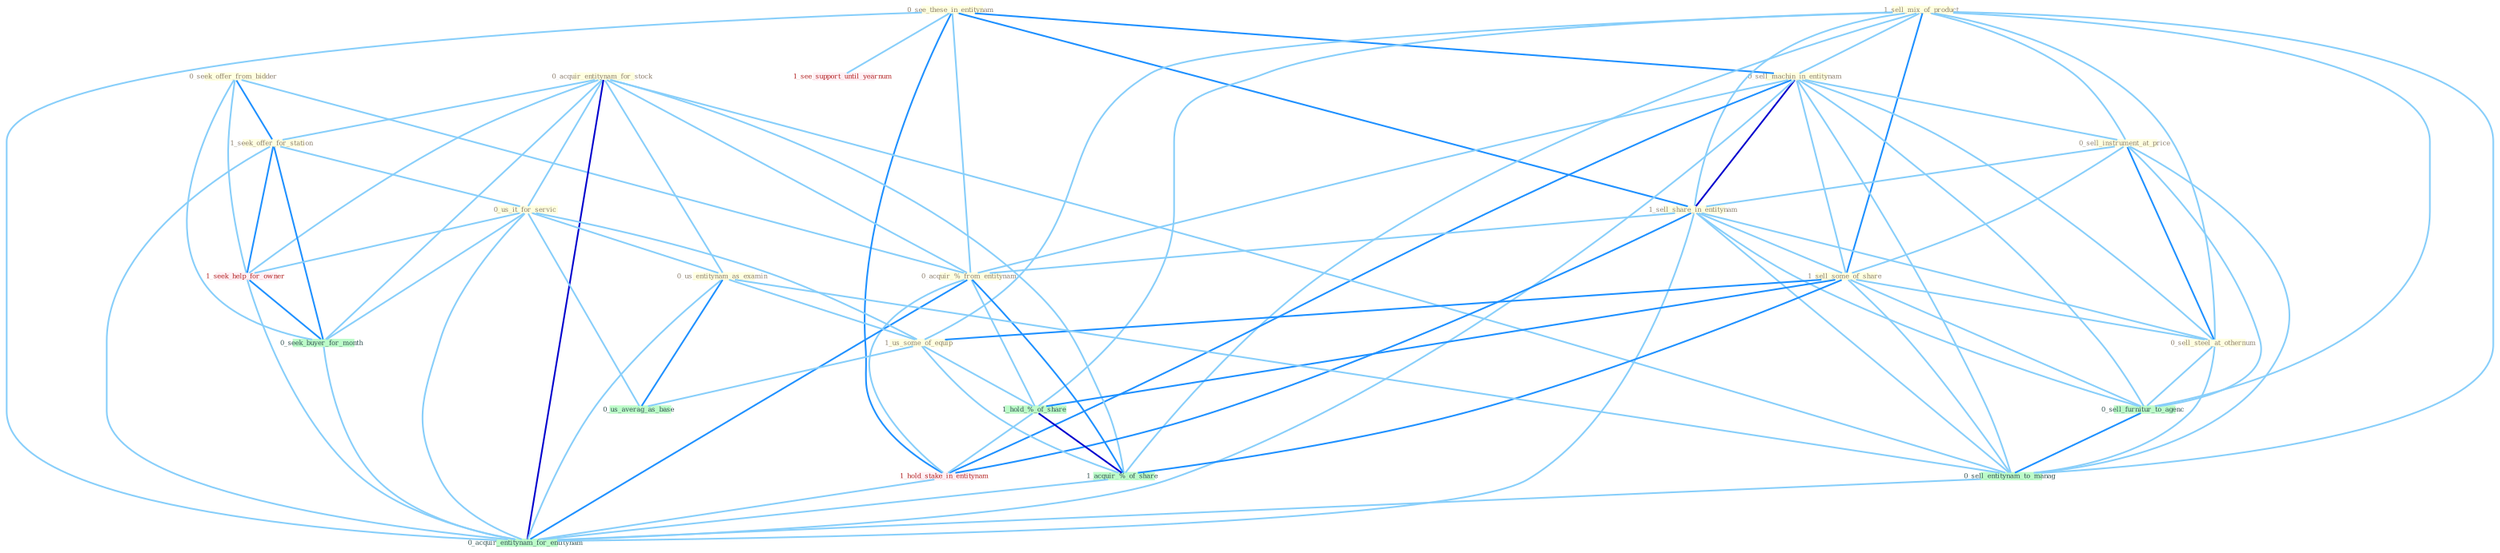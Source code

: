 Graph G{ 
    node
    [shape=polygon,style=filled,width=.5,height=.06,color="#BDFCC9",fixedsize=true,fontsize=4,
    fontcolor="#2f4f4f"];
    {node
    [color="#ffffe0", fontcolor="#8b7d6b"] "0_seek_offer_from_bidder " "0_see_these_in_entitynam " "1_sell_mix_of_product " "0_sell_machin_in_entitynam " "0_acquir_entitynam_for_stock " "1_seek_offer_for_station " "0_sell_instrument_at_price " "1_sell_share_in_entitynam " "0_acquir_%_from_entitynam " "1_sell_some_of_share " "0_us_it_for_servic " "0_sell_steel_at_othernum " "0_us_entitynam_as_examin " "1_us_some_of_equip "}
{node [color="#fff0f5", fontcolor="#b22222"] "1_hold_stake_in_entitynam " "1_seek_help_for_owner " "1_see_support_until_yearnum "}
edge [color="#B0E2FF"];

	"0_seek_offer_from_bidder " -- "1_seek_offer_for_station " [w="2", color="#1e90ff" , len=0.8];
	"0_seek_offer_from_bidder " -- "0_acquir_%_from_entitynam " [w="1", color="#87cefa" ];
	"0_seek_offer_from_bidder " -- "1_seek_help_for_owner " [w="1", color="#87cefa" ];
	"0_seek_offer_from_bidder " -- "0_seek_buyer_for_month " [w="1", color="#87cefa" ];
	"0_see_these_in_entitynam " -- "0_sell_machin_in_entitynam " [w="2", color="#1e90ff" , len=0.8];
	"0_see_these_in_entitynam " -- "1_sell_share_in_entitynam " [w="2", color="#1e90ff" , len=0.8];
	"0_see_these_in_entitynam " -- "0_acquir_%_from_entitynam " [w="1", color="#87cefa" ];
	"0_see_these_in_entitynam " -- "1_hold_stake_in_entitynam " [w="2", color="#1e90ff" , len=0.8];
	"0_see_these_in_entitynam " -- "1_see_support_until_yearnum " [w="1", color="#87cefa" ];
	"0_see_these_in_entitynam " -- "0_acquir_entitynam_for_entitynam " [w="1", color="#87cefa" ];
	"1_sell_mix_of_product " -- "0_sell_machin_in_entitynam " [w="1", color="#87cefa" ];
	"1_sell_mix_of_product " -- "0_sell_instrument_at_price " [w="1", color="#87cefa" ];
	"1_sell_mix_of_product " -- "1_sell_share_in_entitynam " [w="1", color="#87cefa" ];
	"1_sell_mix_of_product " -- "1_sell_some_of_share " [w="2", color="#1e90ff" , len=0.8];
	"1_sell_mix_of_product " -- "0_sell_steel_at_othernum " [w="1", color="#87cefa" ];
	"1_sell_mix_of_product " -- "1_us_some_of_equip " [w="1", color="#87cefa" ];
	"1_sell_mix_of_product " -- "1_hold_%_of_share " [w="1", color="#87cefa" ];
	"1_sell_mix_of_product " -- "1_acquir_%_of_share " [w="1", color="#87cefa" ];
	"1_sell_mix_of_product " -- "0_sell_furnitur_to_agenc " [w="1", color="#87cefa" ];
	"1_sell_mix_of_product " -- "0_sell_entitynam_to_manag " [w="1", color="#87cefa" ];
	"0_sell_machin_in_entitynam " -- "0_sell_instrument_at_price " [w="1", color="#87cefa" ];
	"0_sell_machin_in_entitynam " -- "1_sell_share_in_entitynam " [w="3", color="#0000cd" , len=0.6];
	"0_sell_machin_in_entitynam " -- "0_acquir_%_from_entitynam " [w="1", color="#87cefa" ];
	"0_sell_machin_in_entitynam " -- "1_sell_some_of_share " [w="1", color="#87cefa" ];
	"0_sell_machin_in_entitynam " -- "0_sell_steel_at_othernum " [w="1", color="#87cefa" ];
	"0_sell_machin_in_entitynam " -- "1_hold_stake_in_entitynam " [w="2", color="#1e90ff" , len=0.8];
	"0_sell_machin_in_entitynam " -- "0_sell_furnitur_to_agenc " [w="1", color="#87cefa" ];
	"0_sell_machin_in_entitynam " -- "0_sell_entitynam_to_manag " [w="1", color="#87cefa" ];
	"0_sell_machin_in_entitynam " -- "0_acquir_entitynam_for_entitynam " [w="1", color="#87cefa" ];
	"0_acquir_entitynam_for_stock " -- "1_seek_offer_for_station " [w="1", color="#87cefa" ];
	"0_acquir_entitynam_for_stock " -- "0_acquir_%_from_entitynam " [w="1", color="#87cefa" ];
	"0_acquir_entitynam_for_stock " -- "0_us_it_for_servic " [w="1", color="#87cefa" ];
	"0_acquir_entitynam_for_stock " -- "0_us_entitynam_as_examin " [w="1", color="#87cefa" ];
	"0_acquir_entitynam_for_stock " -- "1_seek_help_for_owner " [w="1", color="#87cefa" ];
	"0_acquir_entitynam_for_stock " -- "0_seek_buyer_for_month " [w="1", color="#87cefa" ];
	"0_acquir_entitynam_for_stock " -- "1_acquir_%_of_share " [w="1", color="#87cefa" ];
	"0_acquir_entitynam_for_stock " -- "0_sell_entitynam_to_manag " [w="1", color="#87cefa" ];
	"0_acquir_entitynam_for_stock " -- "0_acquir_entitynam_for_entitynam " [w="3", color="#0000cd" , len=0.6];
	"1_seek_offer_for_station " -- "0_us_it_for_servic " [w="1", color="#87cefa" ];
	"1_seek_offer_for_station " -- "1_seek_help_for_owner " [w="2", color="#1e90ff" , len=0.8];
	"1_seek_offer_for_station " -- "0_seek_buyer_for_month " [w="2", color="#1e90ff" , len=0.8];
	"1_seek_offer_for_station " -- "0_acquir_entitynam_for_entitynam " [w="1", color="#87cefa" ];
	"0_sell_instrument_at_price " -- "1_sell_share_in_entitynam " [w="1", color="#87cefa" ];
	"0_sell_instrument_at_price " -- "1_sell_some_of_share " [w="1", color="#87cefa" ];
	"0_sell_instrument_at_price " -- "0_sell_steel_at_othernum " [w="2", color="#1e90ff" , len=0.8];
	"0_sell_instrument_at_price " -- "0_sell_furnitur_to_agenc " [w="1", color="#87cefa" ];
	"0_sell_instrument_at_price " -- "0_sell_entitynam_to_manag " [w="1", color="#87cefa" ];
	"1_sell_share_in_entitynam " -- "0_acquir_%_from_entitynam " [w="1", color="#87cefa" ];
	"1_sell_share_in_entitynam " -- "1_sell_some_of_share " [w="1", color="#87cefa" ];
	"1_sell_share_in_entitynam " -- "0_sell_steel_at_othernum " [w="1", color="#87cefa" ];
	"1_sell_share_in_entitynam " -- "1_hold_stake_in_entitynam " [w="2", color="#1e90ff" , len=0.8];
	"1_sell_share_in_entitynam " -- "0_sell_furnitur_to_agenc " [w="1", color="#87cefa" ];
	"1_sell_share_in_entitynam " -- "0_sell_entitynam_to_manag " [w="1", color="#87cefa" ];
	"1_sell_share_in_entitynam " -- "0_acquir_entitynam_for_entitynam " [w="1", color="#87cefa" ];
	"0_acquir_%_from_entitynam " -- "1_hold_%_of_share " [w="1", color="#87cefa" ];
	"0_acquir_%_from_entitynam " -- "1_hold_stake_in_entitynam " [w="1", color="#87cefa" ];
	"0_acquir_%_from_entitynam " -- "1_acquir_%_of_share " [w="2", color="#1e90ff" , len=0.8];
	"0_acquir_%_from_entitynam " -- "0_acquir_entitynam_for_entitynam " [w="2", color="#1e90ff" , len=0.8];
	"1_sell_some_of_share " -- "0_sell_steel_at_othernum " [w="1", color="#87cefa" ];
	"1_sell_some_of_share " -- "1_us_some_of_equip " [w="2", color="#1e90ff" , len=0.8];
	"1_sell_some_of_share " -- "1_hold_%_of_share " [w="2", color="#1e90ff" , len=0.8];
	"1_sell_some_of_share " -- "1_acquir_%_of_share " [w="2", color="#1e90ff" , len=0.8];
	"1_sell_some_of_share " -- "0_sell_furnitur_to_agenc " [w="1", color="#87cefa" ];
	"1_sell_some_of_share " -- "0_sell_entitynam_to_manag " [w="1", color="#87cefa" ];
	"0_us_it_for_servic " -- "0_us_entitynam_as_examin " [w="1", color="#87cefa" ];
	"0_us_it_for_servic " -- "1_us_some_of_equip " [w="1", color="#87cefa" ];
	"0_us_it_for_servic " -- "1_seek_help_for_owner " [w="1", color="#87cefa" ];
	"0_us_it_for_servic " -- "0_seek_buyer_for_month " [w="1", color="#87cefa" ];
	"0_us_it_for_servic " -- "0_us_averag_as_base " [w="1", color="#87cefa" ];
	"0_us_it_for_servic " -- "0_acquir_entitynam_for_entitynam " [w="1", color="#87cefa" ];
	"0_sell_steel_at_othernum " -- "0_sell_furnitur_to_agenc " [w="1", color="#87cefa" ];
	"0_sell_steel_at_othernum " -- "0_sell_entitynam_to_manag " [w="1", color="#87cefa" ];
	"0_us_entitynam_as_examin " -- "1_us_some_of_equip " [w="1", color="#87cefa" ];
	"0_us_entitynam_as_examin " -- "0_us_averag_as_base " [w="2", color="#1e90ff" , len=0.8];
	"0_us_entitynam_as_examin " -- "0_sell_entitynam_to_manag " [w="1", color="#87cefa" ];
	"0_us_entitynam_as_examin " -- "0_acquir_entitynam_for_entitynam " [w="1", color="#87cefa" ];
	"1_us_some_of_equip " -- "1_hold_%_of_share " [w="1", color="#87cefa" ];
	"1_us_some_of_equip " -- "1_acquir_%_of_share " [w="1", color="#87cefa" ];
	"1_us_some_of_equip " -- "0_us_averag_as_base " [w="1", color="#87cefa" ];
	"1_hold_%_of_share " -- "1_hold_stake_in_entitynam " [w="1", color="#87cefa" ];
	"1_hold_%_of_share " -- "1_acquir_%_of_share " [w="3", color="#0000cd" , len=0.6];
	"1_hold_stake_in_entitynam " -- "0_acquir_entitynam_for_entitynam " [w="1", color="#87cefa" ];
	"1_seek_help_for_owner " -- "0_seek_buyer_for_month " [w="2", color="#1e90ff" , len=0.8];
	"1_seek_help_for_owner " -- "0_acquir_entitynam_for_entitynam " [w="1", color="#87cefa" ];
	"0_seek_buyer_for_month " -- "0_acquir_entitynam_for_entitynam " [w="1", color="#87cefa" ];
	"1_acquir_%_of_share " -- "0_acquir_entitynam_for_entitynam " [w="1", color="#87cefa" ];
	"0_sell_furnitur_to_agenc " -- "0_sell_entitynam_to_manag " [w="2", color="#1e90ff" , len=0.8];
	"0_sell_entitynam_to_manag " -- "0_acquir_entitynam_for_entitynam " [w="1", color="#87cefa" ];
}